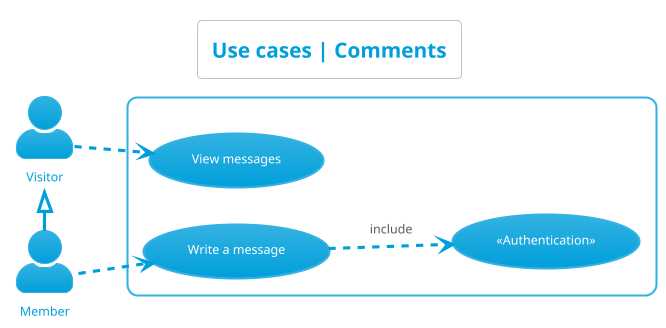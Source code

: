 @startuml use_cases__comments
left to right direction
skinparam actorStyle Awesome
!theme bluegray
skinparam backgroundcolor White

'Titre'
title Use cases | Comments

'Acteur'
actor "Visitor" as Visitor
actor "Member" as Member

Visitor <|- Member

'Rectangle'
rectangle {
    'Authentification'
    "«Authentication»" as (Authentification)

    'Visiteur'
    "View messages" as (ViewMessages)

    'Membre'
    "Write a message" as (WriteMessage)

    'Déroulement'
    :Visitor: -.> (ViewMessages)
    :Member: -.> (WriteMessage)
    (WriteMessage) -.> (Authentification) : include
}
@enduml